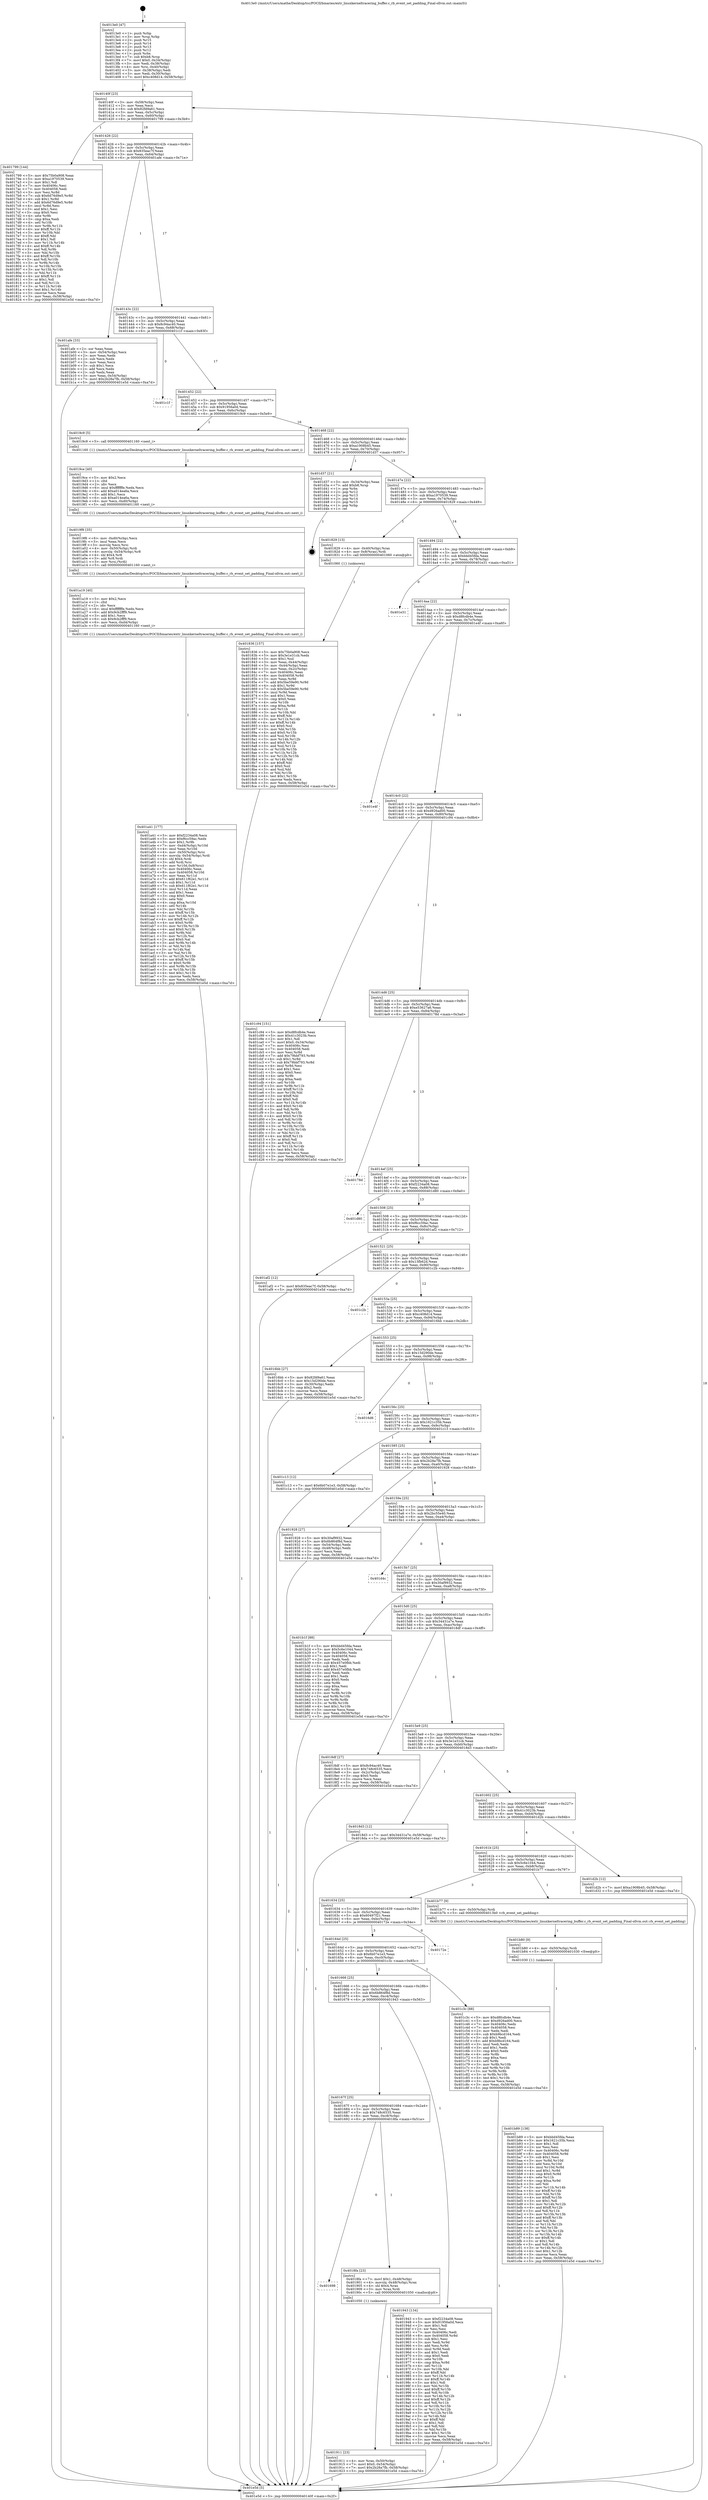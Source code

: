 digraph "0x4013e0" {
  label = "0x4013e0 (/mnt/c/Users/mathe/Desktop/tcc/POCII/binaries/extr_linuxkerneltracering_buffer.c_rb_event_set_padding_Final-ollvm.out::main(0))"
  labelloc = "t"
  node[shape=record]

  Entry [label="",width=0.3,height=0.3,shape=circle,fillcolor=black,style=filled]
  "0x40140f" [label="{
     0x40140f [23]\l
     | [instrs]\l
     &nbsp;&nbsp;0x40140f \<+3\>: mov -0x58(%rbp),%eax\l
     &nbsp;&nbsp;0x401412 \<+2\>: mov %eax,%ecx\l
     &nbsp;&nbsp;0x401414 \<+6\>: sub $0x82fd9a61,%ecx\l
     &nbsp;&nbsp;0x40141a \<+3\>: mov %eax,-0x5c(%rbp)\l
     &nbsp;&nbsp;0x40141d \<+3\>: mov %ecx,-0x60(%rbp)\l
     &nbsp;&nbsp;0x401420 \<+6\>: je 0000000000401799 \<main+0x3b9\>\l
  }"]
  "0x401799" [label="{
     0x401799 [144]\l
     | [instrs]\l
     &nbsp;&nbsp;0x401799 \<+5\>: mov $0x75b0a908,%eax\l
     &nbsp;&nbsp;0x40179e \<+5\>: mov $0xa1970539,%ecx\l
     &nbsp;&nbsp;0x4017a3 \<+2\>: mov $0x1,%dl\l
     &nbsp;&nbsp;0x4017a5 \<+7\>: mov 0x40406c,%esi\l
     &nbsp;&nbsp;0x4017ac \<+7\>: mov 0x404058,%edi\l
     &nbsp;&nbsp;0x4017b3 \<+3\>: mov %esi,%r8d\l
     &nbsp;&nbsp;0x4017b6 \<+7\>: sub $0x6d76d9e5,%r8d\l
     &nbsp;&nbsp;0x4017bd \<+4\>: sub $0x1,%r8d\l
     &nbsp;&nbsp;0x4017c1 \<+7\>: add $0x6d76d9e5,%r8d\l
     &nbsp;&nbsp;0x4017c8 \<+4\>: imul %r8d,%esi\l
     &nbsp;&nbsp;0x4017cc \<+3\>: and $0x1,%esi\l
     &nbsp;&nbsp;0x4017cf \<+3\>: cmp $0x0,%esi\l
     &nbsp;&nbsp;0x4017d2 \<+4\>: sete %r9b\l
     &nbsp;&nbsp;0x4017d6 \<+3\>: cmp $0xa,%edi\l
     &nbsp;&nbsp;0x4017d9 \<+4\>: setl %r10b\l
     &nbsp;&nbsp;0x4017dd \<+3\>: mov %r9b,%r11b\l
     &nbsp;&nbsp;0x4017e0 \<+4\>: xor $0xff,%r11b\l
     &nbsp;&nbsp;0x4017e4 \<+3\>: mov %r10b,%bl\l
     &nbsp;&nbsp;0x4017e7 \<+3\>: xor $0xff,%bl\l
     &nbsp;&nbsp;0x4017ea \<+3\>: xor $0x1,%dl\l
     &nbsp;&nbsp;0x4017ed \<+3\>: mov %r11b,%r14b\l
     &nbsp;&nbsp;0x4017f0 \<+4\>: and $0xff,%r14b\l
     &nbsp;&nbsp;0x4017f4 \<+3\>: and %dl,%r9b\l
     &nbsp;&nbsp;0x4017f7 \<+3\>: mov %bl,%r15b\l
     &nbsp;&nbsp;0x4017fa \<+4\>: and $0xff,%r15b\l
     &nbsp;&nbsp;0x4017fe \<+3\>: and %dl,%r10b\l
     &nbsp;&nbsp;0x401801 \<+3\>: or %r9b,%r14b\l
     &nbsp;&nbsp;0x401804 \<+3\>: or %r10b,%r15b\l
     &nbsp;&nbsp;0x401807 \<+3\>: xor %r15b,%r14b\l
     &nbsp;&nbsp;0x40180a \<+3\>: or %bl,%r11b\l
     &nbsp;&nbsp;0x40180d \<+4\>: xor $0xff,%r11b\l
     &nbsp;&nbsp;0x401811 \<+3\>: or $0x1,%dl\l
     &nbsp;&nbsp;0x401814 \<+3\>: and %dl,%r11b\l
     &nbsp;&nbsp;0x401817 \<+3\>: or %r11b,%r14b\l
     &nbsp;&nbsp;0x40181a \<+4\>: test $0x1,%r14b\l
     &nbsp;&nbsp;0x40181e \<+3\>: cmovne %ecx,%eax\l
     &nbsp;&nbsp;0x401821 \<+3\>: mov %eax,-0x58(%rbp)\l
     &nbsp;&nbsp;0x401824 \<+5\>: jmp 0000000000401e5d \<main+0xa7d\>\l
  }"]
  "0x401426" [label="{
     0x401426 [22]\l
     | [instrs]\l
     &nbsp;&nbsp;0x401426 \<+5\>: jmp 000000000040142b \<main+0x4b\>\l
     &nbsp;&nbsp;0x40142b \<+3\>: mov -0x5c(%rbp),%eax\l
     &nbsp;&nbsp;0x40142e \<+5\>: sub $0x835eac7f,%eax\l
     &nbsp;&nbsp;0x401433 \<+3\>: mov %eax,-0x64(%rbp)\l
     &nbsp;&nbsp;0x401436 \<+6\>: je 0000000000401afe \<main+0x71e\>\l
  }"]
  Exit [label="",width=0.3,height=0.3,shape=circle,fillcolor=black,style=filled,peripheries=2]
  "0x401afe" [label="{
     0x401afe [33]\l
     | [instrs]\l
     &nbsp;&nbsp;0x401afe \<+2\>: xor %eax,%eax\l
     &nbsp;&nbsp;0x401b00 \<+3\>: mov -0x54(%rbp),%ecx\l
     &nbsp;&nbsp;0x401b03 \<+2\>: mov %eax,%edx\l
     &nbsp;&nbsp;0x401b05 \<+2\>: sub %ecx,%edx\l
     &nbsp;&nbsp;0x401b07 \<+2\>: mov %eax,%ecx\l
     &nbsp;&nbsp;0x401b09 \<+3\>: sub $0x1,%ecx\l
     &nbsp;&nbsp;0x401b0c \<+2\>: add %ecx,%edx\l
     &nbsp;&nbsp;0x401b0e \<+2\>: sub %edx,%eax\l
     &nbsp;&nbsp;0x401b10 \<+3\>: mov %eax,-0x54(%rbp)\l
     &nbsp;&nbsp;0x401b13 \<+7\>: movl $0x2b28a7fb,-0x58(%rbp)\l
     &nbsp;&nbsp;0x401b1a \<+5\>: jmp 0000000000401e5d \<main+0xa7d\>\l
  }"]
  "0x40143c" [label="{
     0x40143c [22]\l
     | [instrs]\l
     &nbsp;&nbsp;0x40143c \<+5\>: jmp 0000000000401441 \<main+0x61\>\l
     &nbsp;&nbsp;0x401441 \<+3\>: mov -0x5c(%rbp),%eax\l
     &nbsp;&nbsp;0x401444 \<+5\>: sub $0x8c94ac40,%eax\l
     &nbsp;&nbsp;0x401449 \<+3\>: mov %eax,-0x68(%rbp)\l
     &nbsp;&nbsp;0x40144c \<+6\>: je 0000000000401c1f \<main+0x83f\>\l
  }"]
  "0x401b89" [label="{
     0x401b89 [138]\l
     | [instrs]\l
     &nbsp;&nbsp;0x401b89 \<+5\>: mov $0xbbd45fda,%eax\l
     &nbsp;&nbsp;0x401b8e \<+5\>: mov $0x1621c35b,%ecx\l
     &nbsp;&nbsp;0x401b93 \<+2\>: mov $0x1,%dl\l
     &nbsp;&nbsp;0x401b95 \<+2\>: xor %esi,%esi\l
     &nbsp;&nbsp;0x401b97 \<+8\>: mov 0x40406c,%r8d\l
     &nbsp;&nbsp;0x401b9f \<+8\>: mov 0x404058,%r9d\l
     &nbsp;&nbsp;0x401ba7 \<+3\>: sub $0x1,%esi\l
     &nbsp;&nbsp;0x401baa \<+3\>: mov %r8d,%r10d\l
     &nbsp;&nbsp;0x401bad \<+3\>: add %esi,%r10d\l
     &nbsp;&nbsp;0x401bb0 \<+4\>: imul %r10d,%r8d\l
     &nbsp;&nbsp;0x401bb4 \<+4\>: and $0x1,%r8d\l
     &nbsp;&nbsp;0x401bb8 \<+4\>: cmp $0x0,%r8d\l
     &nbsp;&nbsp;0x401bbc \<+4\>: sete %r11b\l
     &nbsp;&nbsp;0x401bc0 \<+4\>: cmp $0xa,%r9d\l
     &nbsp;&nbsp;0x401bc4 \<+3\>: setl %bl\l
     &nbsp;&nbsp;0x401bc7 \<+3\>: mov %r11b,%r14b\l
     &nbsp;&nbsp;0x401bca \<+4\>: xor $0xff,%r14b\l
     &nbsp;&nbsp;0x401bce \<+3\>: mov %bl,%r15b\l
     &nbsp;&nbsp;0x401bd1 \<+4\>: xor $0xff,%r15b\l
     &nbsp;&nbsp;0x401bd5 \<+3\>: xor $0x1,%dl\l
     &nbsp;&nbsp;0x401bd8 \<+3\>: mov %r14b,%r12b\l
     &nbsp;&nbsp;0x401bdb \<+4\>: and $0xff,%r12b\l
     &nbsp;&nbsp;0x401bdf \<+3\>: and %dl,%r11b\l
     &nbsp;&nbsp;0x401be2 \<+3\>: mov %r15b,%r13b\l
     &nbsp;&nbsp;0x401be5 \<+4\>: and $0xff,%r13b\l
     &nbsp;&nbsp;0x401be9 \<+2\>: and %dl,%bl\l
     &nbsp;&nbsp;0x401beb \<+3\>: or %r11b,%r12b\l
     &nbsp;&nbsp;0x401bee \<+3\>: or %bl,%r13b\l
     &nbsp;&nbsp;0x401bf1 \<+3\>: xor %r13b,%r12b\l
     &nbsp;&nbsp;0x401bf4 \<+3\>: or %r15b,%r14b\l
     &nbsp;&nbsp;0x401bf7 \<+4\>: xor $0xff,%r14b\l
     &nbsp;&nbsp;0x401bfb \<+3\>: or $0x1,%dl\l
     &nbsp;&nbsp;0x401bfe \<+3\>: and %dl,%r14b\l
     &nbsp;&nbsp;0x401c01 \<+3\>: or %r14b,%r12b\l
     &nbsp;&nbsp;0x401c04 \<+4\>: test $0x1,%r12b\l
     &nbsp;&nbsp;0x401c08 \<+3\>: cmovne %ecx,%eax\l
     &nbsp;&nbsp;0x401c0b \<+3\>: mov %eax,-0x58(%rbp)\l
     &nbsp;&nbsp;0x401c0e \<+5\>: jmp 0000000000401e5d \<main+0xa7d\>\l
  }"]
  "0x401c1f" [label="{
     0x401c1f\l
  }", style=dashed]
  "0x401452" [label="{
     0x401452 [22]\l
     | [instrs]\l
     &nbsp;&nbsp;0x401452 \<+5\>: jmp 0000000000401457 \<main+0x77\>\l
     &nbsp;&nbsp;0x401457 \<+3\>: mov -0x5c(%rbp),%eax\l
     &nbsp;&nbsp;0x40145a \<+5\>: sub $0x91956a0d,%eax\l
     &nbsp;&nbsp;0x40145f \<+3\>: mov %eax,-0x6c(%rbp)\l
     &nbsp;&nbsp;0x401462 \<+6\>: je 00000000004019c9 \<main+0x5e9\>\l
  }"]
  "0x401b80" [label="{
     0x401b80 [9]\l
     | [instrs]\l
     &nbsp;&nbsp;0x401b80 \<+4\>: mov -0x50(%rbp),%rdi\l
     &nbsp;&nbsp;0x401b84 \<+5\>: call 0000000000401030 \<free@plt\>\l
     | [calls]\l
     &nbsp;&nbsp;0x401030 \{1\} (unknown)\l
  }"]
  "0x4019c9" [label="{
     0x4019c9 [5]\l
     | [instrs]\l
     &nbsp;&nbsp;0x4019c9 \<+5\>: call 0000000000401160 \<next_i\>\l
     | [calls]\l
     &nbsp;&nbsp;0x401160 \{1\} (/mnt/c/Users/mathe/Desktop/tcc/POCII/binaries/extr_linuxkerneltracering_buffer.c_rb_event_set_padding_Final-ollvm.out::next_i)\l
  }"]
  "0x401468" [label="{
     0x401468 [22]\l
     | [instrs]\l
     &nbsp;&nbsp;0x401468 \<+5\>: jmp 000000000040146d \<main+0x8d\>\l
     &nbsp;&nbsp;0x40146d \<+3\>: mov -0x5c(%rbp),%eax\l
     &nbsp;&nbsp;0x401470 \<+5\>: sub $0xa1908b45,%eax\l
     &nbsp;&nbsp;0x401475 \<+3\>: mov %eax,-0x70(%rbp)\l
     &nbsp;&nbsp;0x401478 \<+6\>: je 0000000000401d37 \<main+0x957\>\l
  }"]
  "0x401a41" [label="{
     0x401a41 [177]\l
     | [instrs]\l
     &nbsp;&nbsp;0x401a41 \<+5\>: mov $0xf2234a08,%ecx\l
     &nbsp;&nbsp;0x401a46 \<+5\>: mov $0xf6cc59ac,%edx\l
     &nbsp;&nbsp;0x401a4b \<+3\>: mov $0x1,%r9b\l
     &nbsp;&nbsp;0x401a4e \<+7\>: mov -0xd4(%rbp),%r10d\l
     &nbsp;&nbsp;0x401a55 \<+4\>: imul %eax,%r10d\l
     &nbsp;&nbsp;0x401a59 \<+4\>: mov -0x50(%rbp),%rsi\l
     &nbsp;&nbsp;0x401a5d \<+4\>: movslq -0x54(%rbp),%rdi\l
     &nbsp;&nbsp;0x401a61 \<+4\>: shl $0x4,%rdi\l
     &nbsp;&nbsp;0x401a65 \<+3\>: add %rdi,%rsi\l
     &nbsp;&nbsp;0x401a68 \<+4\>: mov %r10d,0x8(%rsi)\l
     &nbsp;&nbsp;0x401a6c \<+7\>: mov 0x40406c,%eax\l
     &nbsp;&nbsp;0x401a73 \<+8\>: mov 0x404058,%r10d\l
     &nbsp;&nbsp;0x401a7b \<+3\>: mov %eax,%r11d\l
     &nbsp;&nbsp;0x401a7e \<+7\>: add $0x611f62e1,%r11d\l
     &nbsp;&nbsp;0x401a85 \<+4\>: sub $0x1,%r11d\l
     &nbsp;&nbsp;0x401a89 \<+7\>: sub $0x611f62e1,%r11d\l
     &nbsp;&nbsp;0x401a90 \<+4\>: imul %r11d,%eax\l
     &nbsp;&nbsp;0x401a94 \<+3\>: and $0x1,%eax\l
     &nbsp;&nbsp;0x401a97 \<+3\>: cmp $0x0,%eax\l
     &nbsp;&nbsp;0x401a9a \<+3\>: sete %bl\l
     &nbsp;&nbsp;0x401a9d \<+4\>: cmp $0xa,%r10d\l
     &nbsp;&nbsp;0x401aa1 \<+4\>: setl %r14b\l
     &nbsp;&nbsp;0x401aa5 \<+3\>: mov %bl,%r15b\l
     &nbsp;&nbsp;0x401aa8 \<+4\>: xor $0xff,%r15b\l
     &nbsp;&nbsp;0x401aac \<+3\>: mov %r14b,%r12b\l
     &nbsp;&nbsp;0x401aaf \<+4\>: xor $0xff,%r12b\l
     &nbsp;&nbsp;0x401ab3 \<+4\>: xor $0x0,%r9b\l
     &nbsp;&nbsp;0x401ab7 \<+3\>: mov %r15b,%r13b\l
     &nbsp;&nbsp;0x401aba \<+4\>: and $0x0,%r13b\l
     &nbsp;&nbsp;0x401abe \<+3\>: and %r9b,%bl\l
     &nbsp;&nbsp;0x401ac1 \<+3\>: mov %r12b,%al\l
     &nbsp;&nbsp;0x401ac4 \<+2\>: and $0x0,%al\l
     &nbsp;&nbsp;0x401ac6 \<+3\>: and %r9b,%r14b\l
     &nbsp;&nbsp;0x401ac9 \<+3\>: or %bl,%r13b\l
     &nbsp;&nbsp;0x401acc \<+3\>: or %r14b,%al\l
     &nbsp;&nbsp;0x401acf \<+3\>: xor %al,%r13b\l
     &nbsp;&nbsp;0x401ad2 \<+3\>: or %r12b,%r15b\l
     &nbsp;&nbsp;0x401ad5 \<+4\>: xor $0xff,%r15b\l
     &nbsp;&nbsp;0x401ad9 \<+4\>: or $0x0,%r9b\l
     &nbsp;&nbsp;0x401add \<+3\>: and %r9b,%r15b\l
     &nbsp;&nbsp;0x401ae0 \<+3\>: or %r15b,%r13b\l
     &nbsp;&nbsp;0x401ae3 \<+4\>: test $0x1,%r13b\l
     &nbsp;&nbsp;0x401ae7 \<+3\>: cmovne %edx,%ecx\l
     &nbsp;&nbsp;0x401aea \<+3\>: mov %ecx,-0x58(%rbp)\l
     &nbsp;&nbsp;0x401aed \<+5\>: jmp 0000000000401e5d \<main+0xa7d\>\l
  }"]
  "0x401d37" [label="{
     0x401d37 [21]\l
     | [instrs]\l
     &nbsp;&nbsp;0x401d37 \<+3\>: mov -0x34(%rbp),%eax\l
     &nbsp;&nbsp;0x401d3a \<+7\>: add $0xb8,%rsp\l
     &nbsp;&nbsp;0x401d41 \<+1\>: pop %rbx\l
     &nbsp;&nbsp;0x401d42 \<+2\>: pop %r12\l
     &nbsp;&nbsp;0x401d44 \<+2\>: pop %r13\l
     &nbsp;&nbsp;0x401d46 \<+2\>: pop %r14\l
     &nbsp;&nbsp;0x401d48 \<+2\>: pop %r15\l
     &nbsp;&nbsp;0x401d4a \<+1\>: pop %rbp\l
     &nbsp;&nbsp;0x401d4b \<+1\>: ret\l
  }"]
  "0x40147e" [label="{
     0x40147e [22]\l
     | [instrs]\l
     &nbsp;&nbsp;0x40147e \<+5\>: jmp 0000000000401483 \<main+0xa3\>\l
     &nbsp;&nbsp;0x401483 \<+3\>: mov -0x5c(%rbp),%eax\l
     &nbsp;&nbsp;0x401486 \<+5\>: sub $0xa1970539,%eax\l
     &nbsp;&nbsp;0x40148b \<+3\>: mov %eax,-0x74(%rbp)\l
     &nbsp;&nbsp;0x40148e \<+6\>: je 0000000000401829 \<main+0x449\>\l
  }"]
  "0x401a19" [label="{
     0x401a19 [40]\l
     | [instrs]\l
     &nbsp;&nbsp;0x401a19 \<+5\>: mov $0x2,%ecx\l
     &nbsp;&nbsp;0x401a1e \<+1\>: cltd\l
     &nbsp;&nbsp;0x401a1f \<+2\>: idiv %ecx\l
     &nbsp;&nbsp;0x401a21 \<+6\>: imul $0xfffffffe,%edx,%ecx\l
     &nbsp;&nbsp;0x401a27 \<+6\>: add $0x9cb2fff9,%ecx\l
     &nbsp;&nbsp;0x401a2d \<+3\>: add $0x1,%ecx\l
     &nbsp;&nbsp;0x401a30 \<+6\>: sub $0x9cb2fff9,%ecx\l
     &nbsp;&nbsp;0x401a36 \<+6\>: mov %ecx,-0xd4(%rbp)\l
     &nbsp;&nbsp;0x401a3c \<+5\>: call 0000000000401160 \<next_i\>\l
     | [calls]\l
     &nbsp;&nbsp;0x401160 \{1\} (/mnt/c/Users/mathe/Desktop/tcc/POCII/binaries/extr_linuxkerneltracering_buffer.c_rb_event_set_padding_Final-ollvm.out::next_i)\l
  }"]
  "0x401829" [label="{
     0x401829 [13]\l
     | [instrs]\l
     &nbsp;&nbsp;0x401829 \<+4\>: mov -0x40(%rbp),%rax\l
     &nbsp;&nbsp;0x40182d \<+4\>: mov 0x8(%rax),%rdi\l
     &nbsp;&nbsp;0x401831 \<+5\>: call 0000000000401060 \<atoi@plt\>\l
     | [calls]\l
     &nbsp;&nbsp;0x401060 \{1\} (unknown)\l
  }"]
  "0x401494" [label="{
     0x401494 [22]\l
     | [instrs]\l
     &nbsp;&nbsp;0x401494 \<+5\>: jmp 0000000000401499 \<main+0xb9\>\l
     &nbsp;&nbsp;0x401499 \<+3\>: mov -0x5c(%rbp),%eax\l
     &nbsp;&nbsp;0x40149c \<+5\>: sub $0xbbd45fda,%eax\l
     &nbsp;&nbsp;0x4014a1 \<+3\>: mov %eax,-0x78(%rbp)\l
     &nbsp;&nbsp;0x4014a4 \<+6\>: je 0000000000401e31 \<main+0xa51\>\l
  }"]
  "0x4019f6" [label="{
     0x4019f6 [35]\l
     | [instrs]\l
     &nbsp;&nbsp;0x4019f6 \<+6\>: mov -0xd0(%rbp),%ecx\l
     &nbsp;&nbsp;0x4019fc \<+3\>: imul %eax,%ecx\l
     &nbsp;&nbsp;0x4019ff \<+3\>: movslq %ecx,%rsi\l
     &nbsp;&nbsp;0x401a02 \<+4\>: mov -0x50(%rbp),%rdi\l
     &nbsp;&nbsp;0x401a06 \<+4\>: movslq -0x54(%rbp),%r8\l
     &nbsp;&nbsp;0x401a0a \<+4\>: shl $0x4,%r8\l
     &nbsp;&nbsp;0x401a0e \<+3\>: add %r8,%rdi\l
     &nbsp;&nbsp;0x401a11 \<+3\>: mov %rsi,(%rdi)\l
     &nbsp;&nbsp;0x401a14 \<+5\>: call 0000000000401160 \<next_i\>\l
     | [calls]\l
     &nbsp;&nbsp;0x401160 \{1\} (/mnt/c/Users/mathe/Desktop/tcc/POCII/binaries/extr_linuxkerneltracering_buffer.c_rb_event_set_padding_Final-ollvm.out::next_i)\l
  }"]
  "0x401e31" [label="{
     0x401e31\l
  }", style=dashed]
  "0x4014aa" [label="{
     0x4014aa [22]\l
     | [instrs]\l
     &nbsp;&nbsp;0x4014aa \<+5\>: jmp 00000000004014af \<main+0xcf\>\l
     &nbsp;&nbsp;0x4014af \<+3\>: mov -0x5c(%rbp),%eax\l
     &nbsp;&nbsp;0x4014b2 \<+5\>: sub $0xd8fcdb4e,%eax\l
     &nbsp;&nbsp;0x4014b7 \<+3\>: mov %eax,-0x7c(%rbp)\l
     &nbsp;&nbsp;0x4014ba \<+6\>: je 0000000000401e4f \<main+0xa6f\>\l
  }"]
  "0x4019ce" [label="{
     0x4019ce [40]\l
     | [instrs]\l
     &nbsp;&nbsp;0x4019ce \<+5\>: mov $0x2,%ecx\l
     &nbsp;&nbsp;0x4019d3 \<+1\>: cltd\l
     &nbsp;&nbsp;0x4019d4 \<+2\>: idiv %ecx\l
     &nbsp;&nbsp;0x4019d6 \<+6\>: imul $0xfffffffe,%edx,%ecx\l
     &nbsp;&nbsp;0x4019dc \<+6\>: add $0xa014ea6a,%ecx\l
     &nbsp;&nbsp;0x4019e2 \<+3\>: add $0x1,%ecx\l
     &nbsp;&nbsp;0x4019e5 \<+6\>: sub $0xa014ea6a,%ecx\l
     &nbsp;&nbsp;0x4019eb \<+6\>: mov %ecx,-0xd0(%rbp)\l
     &nbsp;&nbsp;0x4019f1 \<+5\>: call 0000000000401160 \<next_i\>\l
     | [calls]\l
     &nbsp;&nbsp;0x401160 \{1\} (/mnt/c/Users/mathe/Desktop/tcc/POCII/binaries/extr_linuxkerneltracering_buffer.c_rb_event_set_padding_Final-ollvm.out::next_i)\l
  }"]
  "0x401e4f" [label="{
     0x401e4f\l
  }", style=dashed]
  "0x4014c0" [label="{
     0x4014c0 [22]\l
     | [instrs]\l
     &nbsp;&nbsp;0x4014c0 \<+5\>: jmp 00000000004014c5 \<main+0xe5\>\l
     &nbsp;&nbsp;0x4014c5 \<+3\>: mov -0x5c(%rbp),%eax\l
     &nbsp;&nbsp;0x4014c8 \<+5\>: sub $0xd926ad00,%eax\l
     &nbsp;&nbsp;0x4014cd \<+3\>: mov %eax,-0x80(%rbp)\l
     &nbsp;&nbsp;0x4014d0 \<+6\>: je 0000000000401c94 \<main+0x8b4\>\l
  }"]
  "0x401911" [label="{
     0x401911 [23]\l
     | [instrs]\l
     &nbsp;&nbsp;0x401911 \<+4\>: mov %rax,-0x50(%rbp)\l
     &nbsp;&nbsp;0x401915 \<+7\>: movl $0x0,-0x54(%rbp)\l
     &nbsp;&nbsp;0x40191c \<+7\>: movl $0x2b28a7fb,-0x58(%rbp)\l
     &nbsp;&nbsp;0x401923 \<+5\>: jmp 0000000000401e5d \<main+0xa7d\>\l
  }"]
  "0x401c94" [label="{
     0x401c94 [151]\l
     | [instrs]\l
     &nbsp;&nbsp;0x401c94 \<+5\>: mov $0xd8fcdb4e,%eax\l
     &nbsp;&nbsp;0x401c99 \<+5\>: mov $0x41c3023b,%ecx\l
     &nbsp;&nbsp;0x401c9e \<+2\>: mov $0x1,%dl\l
     &nbsp;&nbsp;0x401ca0 \<+7\>: movl $0x0,-0x34(%rbp)\l
     &nbsp;&nbsp;0x401ca7 \<+7\>: mov 0x40406c,%esi\l
     &nbsp;&nbsp;0x401cae \<+7\>: mov 0x404058,%edi\l
     &nbsp;&nbsp;0x401cb5 \<+3\>: mov %esi,%r8d\l
     &nbsp;&nbsp;0x401cb8 \<+7\>: add $0x79bbf793,%r8d\l
     &nbsp;&nbsp;0x401cbf \<+4\>: sub $0x1,%r8d\l
     &nbsp;&nbsp;0x401cc3 \<+7\>: sub $0x79bbf793,%r8d\l
     &nbsp;&nbsp;0x401cca \<+4\>: imul %r8d,%esi\l
     &nbsp;&nbsp;0x401cce \<+3\>: and $0x1,%esi\l
     &nbsp;&nbsp;0x401cd1 \<+3\>: cmp $0x0,%esi\l
     &nbsp;&nbsp;0x401cd4 \<+4\>: sete %r9b\l
     &nbsp;&nbsp;0x401cd8 \<+3\>: cmp $0xa,%edi\l
     &nbsp;&nbsp;0x401cdb \<+4\>: setl %r10b\l
     &nbsp;&nbsp;0x401cdf \<+3\>: mov %r9b,%r11b\l
     &nbsp;&nbsp;0x401ce2 \<+4\>: xor $0xff,%r11b\l
     &nbsp;&nbsp;0x401ce6 \<+3\>: mov %r10b,%bl\l
     &nbsp;&nbsp;0x401ce9 \<+3\>: xor $0xff,%bl\l
     &nbsp;&nbsp;0x401cec \<+3\>: xor $0x0,%dl\l
     &nbsp;&nbsp;0x401cef \<+3\>: mov %r11b,%r14b\l
     &nbsp;&nbsp;0x401cf2 \<+4\>: and $0x0,%r14b\l
     &nbsp;&nbsp;0x401cf6 \<+3\>: and %dl,%r9b\l
     &nbsp;&nbsp;0x401cf9 \<+3\>: mov %bl,%r15b\l
     &nbsp;&nbsp;0x401cfc \<+4\>: and $0x0,%r15b\l
     &nbsp;&nbsp;0x401d00 \<+3\>: and %dl,%r10b\l
     &nbsp;&nbsp;0x401d03 \<+3\>: or %r9b,%r14b\l
     &nbsp;&nbsp;0x401d06 \<+3\>: or %r10b,%r15b\l
     &nbsp;&nbsp;0x401d09 \<+3\>: xor %r15b,%r14b\l
     &nbsp;&nbsp;0x401d0c \<+3\>: or %bl,%r11b\l
     &nbsp;&nbsp;0x401d0f \<+4\>: xor $0xff,%r11b\l
     &nbsp;&nbsp;0x401d13 \<+3\>: or $0x0,%dl\l
     &nbsp;&nbsp;0x401d16 \<+3\>: and %dl,%r11b\l
     &nbsp;&nbsp;0x401d19 \<+3\>: or %r11b,%r14b\l
     &nbsp;&nbsp;0x401d1c \<+4\>: test $0x1,%r14b\l
     &nbsp;&nbsp;0x401d20 \<+3\>: cmovne %ecx,%eax\l
     &nbsp;&nbsp;0x401d23 \<+3\>: mov %eax,-0x58(%rbp)\l
     &nbsp;&nbsp;0x401d26 \<+5\>: jmp 0000000000401e5d \<main+0xa7d\>\l
  }"]
  "0x4014d6" [label="{
     0x4014d6 [25]\l
     | [instrs]\l
     &nbsp;&nbsp;0x4014d6 \<+5\>: jmp 00000000004014db \<main+0xfb\>\l
     &nbsp;&nbsp;0x4014db \<+3\>: mov -0x5c(%rbp),%eax\l
     &nbsp;&nbsp;0x4014de \<+5\>: sub $0xe53627a6,%eax\l
     &nbsp;&nbsp;0x4014e3 \<+6\>: mov %eax,-0x84(%rbp)\l
     &nbsp;&nbsp;0x4014e9 \<+6\>: je 000000000040178d \<main+0x3ad\>\l
  }"]
  "0x401698" [label="{
     0x401698\l
  }", style=dashed]
  "0x40178d" [label="{
     0x40178d\l
  }", style=dashed]
  "0x4014ef" [label="{
     0x4014ef [25]\l
     | [instrs]\l
     &nbsp;&nbsp;0x4014ef \<+5\>: jmp 00000000004014f4 \<main+0x114\>\l
     &nbsp;&nbsp;0x4014f4 \<+3\>: mov -0x5c(%rbp),%eax\l
     &nbsp;&nbsp;0x4014f7 \<+5\>: sub $0xf2234a08,%eax\l
     &nbsp;&nbsp;0x4014fc \<+6\>: mov %eax,-0x88(%rbp)\l
     &nbsp;&nbsp;0x401502 \<+6\>: je 0000000000401d80 \<main+0x9a0\>\l
  }"]
  "0x4018fa" [label="{
     0x4018fa [23]\l
     | [instrs]\l
     &nbsp;&nbsp;0x4018fa \<+7\>: movl $0x1,-0x48(%rbp)\l
     &nbsp;&nbsp;0x401901 \<+4\>: movslq -0x48(%rbp),%rax\l
     &nbsp;&nbsp;0x401905 \<+4\>: shl $0x4,%rax\l
     &nbsp;&nbsp;0x401909 \<+3\>: mov %rax,%rdi\l
     &nbsp;&nbsp;0x40190c \<+5\>: call 0000000000401050 \<malloc@plt\>\l
     | [calls]\l
     &nbsp;&nbsp;0x401050 \{1\} (unknown)\l
  }"]
  "0x401d80" [label="{
     0x401d80\l
  }", style=dashed]
  "0x401508" [label="{
     0x401508 [25]\l
     | [instrs]\l
     &nbsp;&nbsp;0x401508 \<+5\>: jmp 000000000040150d \<main+0x12d\>\l
     &nbsp;&nbsp;0x40150d \<+3\>: mov -0x5c(%rbp),%eax\l
     &nbsp;&nbsp;0x401510 \<+5\>: sub $0xf6cc59ac,%eax\l
     &nbsp;&nbsp;0x401515 \<+6\>: mov %eax,-0x8c(%rbp)\l
     &nbsp;&nbsp;0x40151b \<+6\>: je 0000000000401af2 \<main+0x712\>\l
  }"]
  "0x40167f" [label="{
     0x40167f [25]\l
     | [instrs]\l
     &nbsp;&nbsp;0x40167f \<+5\>: jmp 0000000000401684 \<main+0x2a4\>\l
     &nbsp;&nbsp;0x401684 \<+3\>: mov -0x5c(%rbp),%eax\l
     &nbsp;&nbsp;0x401687 \<+5\>: sub $0x748c6535,%eax\l
     &nbsp;&nbsp;0x40168c \<+6\>: mov %eax,-0xc8(%rbp)\l
     &nbsp;&nbsp;0x401692 \<+6\>: je 00000000004018fa \<main+0x51a\>\l
  }"]
  "0x401af2" [label="{
     0x401af2 [12]\l
     | [instrs]\l
     &nbsp;&nbsp;0x401af2 \<+7\>: movl $0x835eac7f,-0x58(%rbp)\l
     &nbsp;&nbsp;0x401af9 \<+5\>: jmp 0000000000401e5d \<main+0xa7d\>\l
  }"]
  "0x401521" [label="{
     0x401521 [25]\l
     | [instrs]\l
     &nbsp;&nbsp;0x401521 \<+5\>: jmp 0000000000401526 \<main+0x146\>\l
     &nbsp;&nbsp;0x401526 \<+3\>: mov -0x5c(%rbp),%eax\l
     &nbsp;&nbsp;0x401529 \<+5\>: sub $0x13fb62d,%eax\l
     &nbsp;&nbsp;0x40152e \<+6\>: mov %eax,-0x90(%rbp)\l
     &nbsp;&nbsp;0x401534 \<+6\>: je 0000000000401c2b \<main+0x84b\>\l
  }"]
  "0x401943" [label="{
     0x401943 [134]\l
     | [instrs]\l
     &nbsp;&nbsp;0x401943 \<+5\>: mov $0xf2234a08,%eax\l
     &nbsp;&nbsp;0x401948 \<+5\>: mov $0x91956a0d,%ecx\l
     &nbsp;&nbsp;0x40194d \<+2\>: mov $0x1,%dl\l
     &nbsp;&nbsp;0x40194f \<+2\>: xor %esi,%esi\l
     &nbsp;&nbsp;0x401951 \<+7\>: mov 0x40406c,%edi\l
     &nbsp;&nbsp;0x401958 \<+8\>: mov 0x404058,%r8d\l
     &nbsp;&nbsp;0x401960 \<+3\>: sub $0x1,%esi\l
     &nbsp;&nbsp;0x401963 \<+3\>: mov %edi,%r9d\l
     &nbsp;&nbsp;0x401966 \<+3\>: add %esi,%r9d\l
     &nbsp;&nbsp;0x401969 \<+4\>: imul %r9d,%edi\l
     &nbsp;&nbsp;0x40196d \<+3\>: and $0x1,%edi\l
     &nbsp;&nbsp;0x401970 \<+3\>: cmp $0x0,%edi\l
     &nbsp;&nbsp;0x401973 \<+4\>: sete %r10b\l
     &nbsp;&nbsp;0x401977 \<+4\>: cmp $0xa,%r8d\l
     &nbsp;&nbsp;0x40197b \<+4\>: setl %r11b\l
     &nbsp;&nbsp;0x40197f \<+3\>: mov %r10b,%bl\l
     &nbsp;&nbsp;0x401982 \<+3\>: xor $0xff,%bl\l
     &nbsp;&nbsp;0x401985 \<+3\>: mov %r11b,%r14b\l
     &nbsp;&nbsp;0x401988 \<+4\>: xor $0xff,%r14b\l
     &nbsp;&nbsp;0x40198c \<+3\>: xor $0x1,%dl\l
     &nbsp;&nbsp;0x40198f \<+3\>: mov %bl,%r15b\l
     &nbsp;&nbsp;0x401992 \<+4\>: and $0xff,%r15b\l
     &nbsp;&nbsp;0x401996 \<+3\>: and %dl,%r10b\l
     &nbsp;&nbsp;0x401999 \<+3\>: mov %r14b,%r12b\l
     &nbsp;&nbsp;0x40199c \<+4\>: and $0xff,%r12b\l
     &nbsp;&nbsp;0x4019a0 \<+3\>: and %dl,%r11b\l
     &nbsp;&nbsp;0x4019a3 \<+3\>: or %r10b,%r15b\l
     &nbsp;&nbsp;0x4019a6 \<+3\>: or %r11b,%r12b\l
     &nbsp;&nbsp;0x4019a9 \<+3\>: xor %r12b,%r15b\l
     &nbsp;&nbsp;0x4019ac \<+3\>: or %r14b,%bl\l
     &nbsp;&nbsp;0x4019af \<+3\>: xor $0xff,%bl\l
     &nbsp;&nbsp;0x4019b2 \<+3\>: or $0x1,%dl\l
     &nbsp;&nbsp;0x4019b5 \<+2\>: and %dl,%bl\l
     &nbsp;&nbsp;0x4019b7 \<+3\>: or %bl,%r15b\l
     &nbsp;&nbsp;0x4019ba \<+4\>: test $0x1,%r15b\l
     &nbsp;&nbsp;0x4019be \<+3\>: cmovne %ecx,%eax\l
     &nbsp;&nbsp;0x4019c1 \<+3\>: mov %eax,-0x58(%rbp)\l
     &nbsp;&nbsp;0x4019c4 \<+5\>: jmp 0000000000401e5d \<main+0xa7d\>\l
  }"]
  "0x401c2b" [label="{
     0x401c2b\l
  }", style=dashed]
  "0x40153a" [label="{
     0x40153a [25]\l
     | [instrs]\l
     &nbsp;&nbsp;0x40153a \<+5\>: jmp 000000000040153f \<main+0x15f\>\l
     &nbsp;&nbsp;0x40153f \<+3\>: mov -0x5c(%rbp),%eax\l
     &nbsp;&nbsp;0x401542 \<+5\>: sub $0xc408d14,%eax\l
     &nbsp;&nbsp;0x401547 \<+6\>: mov %eax,-0x94(%rbp)\l
     &nbsp;&nbsp;0x40154d \<+6\>: je 00000000004016bb \<main+0x2db\>\l
  }"]
  "0x401666" [label="{
     0x401666 [25]\l
     | [instrs]\l
     &nbsp;&nbsp;0x401666 \<+5\>: jmp 000000000040166b \<main+0x28b\>\l
     &nbsp;&nbsp;0x40166b \<+3\>: mov -0x5c(%rbp),%eax\l
     &nbsp;&nbsp;0x40166e \<+5\>: sub $0x6b864f8d,%eax\l
     &nbsp;&nbsp;0x401673 \<+6\>: mov %eax,-0xc4(%rbp)\l
     &nbsp;&nbsp;0x401679 \<+6\>: je 0000000000401943 \<main+0x563\>\l
  }"]
  "0x4016bb" [label="{
     0x4016bb [27]\l
     | [instrs]\l
     &nbsp;&nbsp;0x4016bb \<+5\>: mov $0x82fd9a61,%eax\l
     &nbsp;&nbsp;0x4016c0 \<+5\>: mov $0x15d290de,%ecx\l
     &nbsp;&nbsp;0x4016c5 \<+3\>: mov -0x30(%rbp),%edx\l
     &nbsp;&nbsp;0x4016c8 \<+3\>: cmp $0x2,%edx\l
     &nbsp;&nbsp;0x4016cb \<+3\>: cmovne %ecx,%eax\l
     &nbsp;&nbsp;0x4016ce \<+3\>: mov %eax,-0x58(%rbp)\l
     &nbsp;&nbsp;0x4016d1 \<+5\>: jmp 0000000000401e5d \<main+0xa7d\>\l
  }"]
  "0x401553" [label="{
     0x401553 [25]\l
     | [instrs]\l
     &nbsp;&nbsp;0x401553 \<+5\>: jmp 0000000000401558 \<main+0x178\>\l
     &nbsp;&nbsp;0x401558 \<+3\>: mov -0x5c(%rbp),%eax\l
     &nbsp;&nbsp;0x40155b \<+5\>: sub $0x15d290de,%eax\l
     &nbsp;&nbsp;0x401560 \<+6\>: mov %eax,-0x98(%rbp)\l
     &nbsp;&nbsp;0x401566 \<+6\>: je 00000000004016d6 \<main+0x2f6\>\l
  }"]
  "0x401e5d" [label="{
     0x401e5d [5]\l
     | [instrs]\l
     &nbsp;&nbsp;0x401e5d \<+5\>: jmp 000000000040140f \<main+0x2f\>\l
  }"]
  "0x4013e0" [label="{
     0x4013e0 [47]\l
     | [instrs]\l
     &nbsp;&nbsp;0x4013e0 \<+1\>: push %rbp\l
     &nbsp;&nbsp;0x4013e1 \<+3\>: mov %rsp,%rbp\l
     &nbsp;&nbsp;0x4013e4 \<+2\>: push %r15\l
     &nbsp;&nbsp;0x4013e6 \<+2\>: push %r14\l
     &nbsp;&nbsp;0x4013e8 \<+2\>: push %r13\l
     &nbsp;&nbsp;0x4013ea \<+2\>: push %r12\l
     &nbsp;&nbsp;0x4013ec \<+1\>: push %rbx\l
     &nbsp;&nbsp;0x4013ed \<+7\>: sub $0xb8,%rsp\l
     &nbsp;&nbsp;0x4013f4 \<+7\>: movl $0x0,-0x34(%rbp)\l
     &nbsp;&nbsp;0x4013fb \<+3\>: mov %edi,-0x38(%rbp)\l
     &nbsp;&nbsp;0x4013fe \<+4\>: mov %rsi,-0x40(%rbp)\l
     &nbsp;&nbsp;0x401402 \<+3\>: mov -0x38(%rbp),%edi\l
     &nbsp;&nbsp;0x401405 \<+3\>: mov %edi,-0x30(%rbp)\l
     &nbsp;&nbsp;0x401408 \<+7\>: movl $0xc408d14,-0x58(%rbp)\l
  }"]
  "0x401836" [label="{
     0x401836 [157]\l
     | [instrs]\l
     &nbsp;&nbsp;0x401836 \<+5\>: mov $0x75b0a908,%ecx\l
     &nbsp;&nbsp;0x40183b \<+5\>: mov $0x3e1e31cb,%edx\l
     &nbsp;&nbsp;0x401840 \<+3\>: mov $0x1,%sil\l
     &nbsp;&nbsp;0x401843 \<+3\>: mov %eax,-0x44(%rbp)\l
     &nbsp;&nbsp;0x401846 \<+3\>: mov -0x44(%rbp),%eax\l
     &nbsp;&nbsp;0x401849 \<+3\>: mov %eax,-0x2c(%rbp)\l
     &nbsp;&nbsp;0x40184c \<+7\>: mov 0x40406c,%eax\l
     &nbsp;&nbsp;0x401853 \<+8\>: mov 0x404058,%r8d\l
     &nbsp;&nbsp;0x40185b \<+3\>: mov %eax,%r9d\l
     &nbsp;&nbsp;0x40185e \<+7\>: add $0x5be59e90,%r9d\l
     &nbsp;&nbsp;0x401865 \<+4\>: sub $0x1,%r9d\l
     &nbsp;&nbsp;0x401869 \<+7\>: sub $0x5be59e90,%r9d\l
     &nbsp;&nbsp;0x401870 \<+4\>: imul %r9d,%eax\l
     &nbsp;&nbsp;0x401874 \<+3\>: and $0x1,%eax\l
     &nbsp;&nbsp;0x401877 \<+3\>: cmp $0x0,%eax\l
     &nbsp;&nbsp;0x40187a \<+4\>: sete %r10b\l
     &nbsp;&nbsp;0x40187e \<+4\>: cmp $0xa,%r8d\l
     &nbsp;&nbsp;0x401882 \<+4\>: setl %r11b\l
     &nbsp;&nbsp;0x401886 \<+3\>: mov %r10b,%bl\l
     &nbsp;&nbsp;0x401889 \<+3\>: xor $0xff,%bl\l
     &nbsp;&nbsp;0x40188c \<+3\>: mov %r11b,%r14b\l
     &nbsp;&nbsp;0x40188f \<+4\>: xor $0xff,%r14b\l
     &nbsp;&nbsp;0x401893 \<+4\>: xor $0x0,%sil\l
     &nbsp;&nbsp;0x401897 \<+3\>: mov %bl,%r15b\l
     &nbsp;&nbsp;0x40189a \<+4\>: and $0x0,%r15b\l
     &nbsp;&nbsp;0x40189e \<+3\>: and %sil,%r10b\l
     &nbsp;&nbsp;0x4018a1 \<+3\>: mov %r14b,%r12b\l
     &nbsp;&nbsp;0x4018a4 \<+4\>: and $0x0,%r12b\l
     &nbsp;&nbsp;0x4018a8 \<+3\>: and %sil,%r11b\l
     &nbsp;&nbsp;0x4018ab \<+3\>: or %r10b,%r15b\l
     &nbsp;&nbsp;0x4018ae \<+3\>: or %r11b,%r12b\l
     &nbsp;&nbsp;0x4018b1 \<+3\>: xor %r12b,%r15b\l
     &nbsp;&nbsp;0x4018b4 \<+3\>: or %r14b,%bl\l
     &nbsp;&nbsp;0x4018b7 \<+3\>: xor $0xff,%bl\l
     &nbsp;&nbsp;0x4018ba \<+4\>: or $0x0,%sil\l
     &nbsp;&nbsp;0x4018be \<+3\>: and %sil,%bl\l
     &nbsp;&nbsp;0x4018c1 \<+3\>: or %bl,%r15b\l
     &nbsp;&nbsp;0x4018c4 \<+4\>: test $0x1,%r15b\l
     &nbsp;&nbsp;0x4018c8 \<+3\>: cmovne %edx,%ecx\l
     &nbsp;&nbsp;0x4018cb \<+3\>: mov %ecx,-0x58(%rbp)\l
     &nbsp;&nbsp;0x4018ce \<+5\>: jmp 0000000000401e5d \<main+0xa7d\>\l
  }"]
  "0x401c3c" [label="{
     0x401c3c [88]\l
     | [instrs]\l
     &nbsp;&nbsp;0x401c3c \<+5\>: mov $0xd8fcdb4e,%eax\l
     &nbsp;&nbsp;0x401c41 \<+5\>: mov $0xd926ad00,%ecx\l
     &nbsp;&nbsp;0x401c46 \<+7\>: mov 0x40406c,%edx\l
     &nbsp;&nbsp;0x401c4d \<+7\>: mov 0x404058,%esi\l
     &nbsp;&nbsp;0x401c54 \<+2\>: mov %edx,%edi\l
     &nbsp;&nbsp;0x401c56 \<+6\>: sub $0xb9bcd164,%edi\l
     &nbsp;&nbsp;0x401c5c \<+3\>: sub $0x1,%edi\l
     &nbsp;&nbsp;0x401c5f \<+6\>: add $0xb9bcd164,%edi\l
     &nbsp;&nbsp;0x401c65 \<+3\>: imul %edi,%edx\l
     &nbsp;&nbsp;0x401c68 \<+3\>: and $0x1,%edx\l
     &nbsp;&nbsp;0x401c6b \<+3\>: cmp $0x0,%edx\l
     &nbsp;&nbsp;0x401c6e \<+4\>: sete %r8b\l
     &nbsp;&nbsp;0x401c72 \<+3\>: cmp $0xa,%esi\l
     &nbsp;&nbsp;0x401c75 \<+4\>: setl %r9b\l
     &nbsp;&nbsp;0x401c79 \<+3\>: mov %r8b,%r10b\l
     &nbsp;&nbsp;0x401c7c \<+3\>: and %r9b,%r10b\l
     &nbsp;&nbsp;0x401c7f \<+3\>: xor %r9b,%r8b\l
     &nbsp;&nbsp;0x401c82 \<+3\>: or %r8b,%r10b\l
     &nbsp;&nbsp;0x401c85 \<+4\>: test $0x1,%r10b\l
     &nbsp;&nbsp;0x401c89 \<+3\>: cmovne %ecx,%eax\l
     &nbsp;&nbsp;0x401c8c \<+3\>: mov %eax,-0x58(%rbp)\l
     &nbsp;&nbsp;0x401c8f \<+5\>: jmp 0000000000401e5d \<main+0xa7d\>\l
  }"]
  "0x4016d6" [label="{
     0x4016d6\l
  }", style=dashed]
  "0x40156c" [label="{
     0x40156c [25]\l
     | [instrs]\l
     &nbsp;&nbsp;0x40156c \<+5\>: jmp 0000000000401571 \<main+0x191\>\l
     &nbsp;&nbsp;0x401571 \<+3\>: mov -0x5c(%rbp),%eax\l
     &nbsp;&nbsp;0x401574 \<+5\>: sub $0x1621c35b,%eax\l
     &nbsp;&nbsp;0x401579 \<+6\>: mov %eax,-0x9c(%rbp)\l
     &nbsp;&nbsp;0x40157f \<+6\>: je 0000000000401c13 \<main+0x833\>\l
  }"]
  "0x40164d" [label="{
     0x40164d [25]\l
     | [instrs]\l
     &nbsp;&nbsp;0x40164d \<+5\>: jmp 0000000000401652 \<main+0x272\>\l
     &nbsp;&nbsp;0x401652 \<+3\>: mov -0x5c(%rbp),%eax\l
     &nbsp;&nbsp;0x401655 \<+5\>: sub $0x6b07e1e3,%eax\l
     &nbsp;&nbsp;0x40165a \<+6\>: mov %eax,-0xc0(%rbp)\l
     &nbsp;&nbsp;0x401660 \<+6\>: je 0000000000401c3c \<main+0x85c\>\l
  }"]
  "0x401c13" [label="{
     0x401c13 [12]\l
     | [instrs]\l
     &nbsp;&nbsp;0x401c13 \<+7\>: movl $0x6b07e1e3,-0x58(%rbp)\l
     &nbsp;&nbsp;0x401c1a \<+5\>: jmp 0000000000401e5d \<main+0xa7d\>\l
  }"]
  "0x401585" [label="{
     0x401585 [25]\l
     | [instrs]\l
     &nbsp;&nbsp;0x401585 \<+5\>: jmp 000000000040158a \<main+0x1aa\>\l
     &nbsp;&nbsp;0x40158a \<+3\>: mov -0x5c(%rbp),%eax\l
     &nbsp;&nbsp;0x40158d \<+5\>: sub $0x2b28a7fb,%eax\l
     &nbsp;&nbsp;0x401592 \<+6\>: mov %eax,-0xa0(%rbp)\l
     &nbsp;&nbsp;0x401598 \<+6\>: je 0000000000401928 \<main+0x548\>\l
  }"]
  "0x40172e" [label="{
     0x40172e\l
  }", style=dashed]
  "0x401928" [label="{
     0x401928 [27]\l
     | [instrs]\l
     &nbsp;&nbsp;0x401928 \<+5\>: mov $0x30af9932,%eax\l
     &nbsp;&nbsp;0x40192d \<+5\>: mov $0x6b864f8d,%ecx\l
     &nbsp;&nbsp;0x401932 \<+3\>: mov -0x54(%rbp),%edx\l
     &nbsp;&nbsp;0x401935 \<+3\>: cmp -0x48(%rbp),%edx\l
     &nbsp;&nbsp;0x401938 \<+3\>: cmovl %ecx,%eax\l
     &nbsp;&nbsp;0x40193b \<+3\>: mov %eax,-0x58(%rbp)\l
     &nbsp;&nbsp;0x40193e \<+5\>: jmp 0000000000401e5d \<main+0xa7d\>\l
  }"]
  "0x40159e" [label="{
     0x40159e [25]\l
     | [instrs]\l
     &nbsp;&nbsp;0x40159e \<+5\>: jmp 00000000004015a3 \<main+0x1c3\>\l
     &nbsp;&nbsp;0x4015a3 \<+3\>: mov -0x5c(%rbp),%eax\l
     &nbsp;&nbsp;0x4015a6 \<+5\>: sub $0x2bc55e40,%eax\l
     &nbsp;&nbsp;0x4015ab \<+6\>: mov %eax,-0xa4(%rbp)\l
     &nbsp;&nbsp;0x4015b1 \<+6\>: je 0000000000401d4c \<main+0x96c\>\l
  }"]
  "0x401634" [label="{
     0x401634 [25]\l
     | [instrs]\l
     &nbsp;&nbsp;0x401634 \<+5\>: jmp 0000000000401639 \<main+0x259\>\l
     &nbsp;&nbsp;0x401639 \<+3\>: mov -0x5c(%rbp),%eax\l
     &nbsp;&nbsp;0x40163c \<+5\>: sub $0x60497f21,%eax\l
     &nbsp;&nbsp;0x401641 \<+6\>: mov %eax,-0xbc(%rbp)\l
     &nbsp;&nbsp;0x401647 \<+6\>: je 000000000040172e \<main+0x34e\>\l
  }"]
  "0x401d4c" [label="{
     0x401d4c\l
  }", style=dashed]
  "0x4015b7" [label="{
     0x4015b7 [25]\l
     | [instrs]\l
     &nbsp;&nbsp;0x4015b7 \<+5\>: jmp 00000000004015bc \<main+0x1dc\>\l
     &nbsp;&nbsp;0x4015bc \<+3\>: mov -0x5c(%rbp),%eax\l
     &nbsp;&nbsp;0x4015bf \<+5\>: sub $0x30af9932,%eax\l
     &nbsp;&nbsp;0x4015c4 \<+6\>: mov %eax,-0xa8(%rbp)\l
     &nbsp;&nbsp;0x4015ca \<+6\>: je 0000000000401b1f \<main+0x73f\>\l
  }"]
  "0x401b77" [label="{
     0x401b77 [9]\l
     | [instrs]\l
     &nbsp;&nbsp;0x401b77 \<+4\>: mov -0x50(%rbp),%rdi\l
     &nbsp;&nbsp;0x401b7b \<+5\>: call 00000000004013b0 \<rb_event_set_padding\>\l
     | [calls]\l
     &nbsp;&nbsp;0x4013b0 \{1\} (/mnt/c/Users/mathe/Desktop/tcc/POCII/binaries/extr_linuxkerneltracering_buffer.c_rb_event_set_padding_Final-ollvm.out::rb_event_set_padding)\l
  }"]
  "0x401b1f" [label="{
     0x401b1f [88]\l
     | [instrs]\l
     &nbsp;&nbsp;0x401b1f \<+5\>: mov $0xbbd45fda,%eax\l
     &nbsp;&nbsp;0x401b24 \<+5\>: mov $0x5c6e1044,%ecx\l
     &nbsp;&nbsp;0x401b29 \<+7\>: mov 0x40406c,%edx\l
     &nbsp;&nbsp;0x401b30 \<+7\>: mov 0x404058,%esi\l
     &nbsp;&nbsp;0x401b37 \<+2\>: mov %edx,%edi\l
     &nbsp;&nbsp;0x401b39 \<+6\>: sub $0x457e0fbb,%edi\l
     &nbsp;&nbsp;0x401b3f \<+3\>: sub $0x1,%edi\l
     &nbsp;&nbsp;0x401b42 \<+6\>: add $0x457e0fbb,%edi\l
     &nbsp;&nbsp;0x401b48 \<+3\>: imul %edi,%edx\l
     &nbsp;&nbsp;0x401b4b \<+3\>: and $0x1,%edx\l
     &nbsp;&nbsp;0x401b4e \<+3\>: cmp $0x0,%edx\l
     &nbsp;&nbsp;0x401b51 \<+4\>: sete %r8b\l
     &nbsp;&nbsp;0x401b55 \<+3\>: cmp $0xa,%esi\l
     &nbsp;&nbsp;0x401b58 \<+4\>: setl %r9b\l
     &nbsp;&nbsp;0x401b5c \<+3\>: mov %r8b,%r10b\l
     &nbsp;&nbsp;0x401b5f \<+3\>: and %r9b,%r10b\l
     &nbsp;&nbsp;0x401b62 \<+3\>: xor %r9b,%r8b\l
     &nbsp;&nbsp;0x401b65 \<+3\>: or %r8b,%r10b\l
     &nbsp;&nbsp;0x401b68 \<+4\>: test $0x1,%r10b\l
     &nbsp;&nbsp;0x401b6c \<+3\>: cmovne %ecx,%eax\l
     &nbsp;&nbsp;0x401b6f \<+3\>: mov %eax,-0x58(%rbp)\l
     &nbsp;&nbsp;0x401b72 \<+5\>: jmp 0000000000401e5d \<main+0xa7d\>\l
  }"]
  "0x4015d0" [label="{
     0x4015d0 [25]\l
     | [instrs]\l
     &nbsp;&nbsp;0x4015d0 \<+5\>: jmp 00000000004015d5 \<main+0x1f5\>\l
     &nbsp;&nbsp;0x4015d5 \<+3\>: mov -0x5c(%rbp),%eax\l
     &nbsp;&nbsp;0x4015d8 \<+5\>: sub $0x34431a7e,%eax\l
     &nbsp;&nbsp;0x4015dd \<+6\>: mov %eax,-0xac(%rbp)\l
     &nbsp;&nbsp;0x4015e3 \<+6\>: je 00000000004018df \<main+0x4ff\>\l
  }"]
  "0x40161b" [label="{
     0x40161b [25]\l
     | [instrs]\l
     &nbsp;&nbsp;0x40161b \<+5\>: jmp 0000000000401620 \<main+0x240\>\l
     &nbsp;&nbsp;0x401620 \<+3\>: mov -0x5c(%rbp),%eax\l
     &nbsp;&nbsp;0x401623 \<+5\>: sub $0x5c6e1044,%eax\l
     &nbsp;&nbsp;0x401628 \<+6\>: mov %eax,-0xb8(%rbp)\l
     &nbsp;&nbsp;0x40162e \<+6\>: je 0000000000401b77 \<main+0x797\>\l
  }"]
  "0x4018df" [label="{
     0x4018df [27]\l
     | [instrs]\l
     &nbsp;&nbsp;0x4018df \<+5\>: mov $0x8c94ac40,%eax\l
     &nbsp;&nbsp;0x4018e4 \<+5\>: mov $0x748c6535,%ecx\l
     &nbsp;&nbsp;0x4018e9 \<+3\>: mov -0x2c(%rbp),%edx\l
     &nbsp;&nbsp;0x4018ec \<+3\>: cmp $0x0,%edx\l
     &nbsp;&nbsp;0x4018ef \<+3\>: cmove %ecx,%eax\l
     &nbsp;&nbsp;0x4018f2 \<+3\>: mov %eax,-0x58(%rbp)\l
     &nbsp;&nbsp;0x4018f5 \<+5\>: jmp 0000000000401e5d \<main+0xa7d\>\l
  }"]
  "0x4015e9" [label="{
     0x4015e9 [25]\l
     | [instrs]\l
     &nbsp;&nbsp;0x4015e9 \<+5\>: jmp 00000000004015ee \<main+0x20e\>\l
     &nbsp;&nbsp;0x4015ee \<+3\>: mov -0x5c(%rbp),%eax\l
     &nbsp;&nbsp;0x4015f1 \<+5\>: sub $0x3e1e31cb,%eax\l
     &nbsp;&nbsp;0x4015f6 \<+6\>: mov %eax,-0xb0(%rbp)\l
     &nbsp;&nbsp;0x4015fc \<+6\>: je 00000000004018d3 \<main+0x4f3\>\l
  }"]
  "0x401d2b" [label="{
     0x401d2b [12]\l
     | [instrs]\l
     &nbsp;&nbsp;0x401d2b \<+7\>: movl $0xa1908b45,-0x58(%rbp)\l
     &nbsp;&nbsp;0x401d32 \<+5\>: jmp 0000000000401e5d \<main+0xa7d\>\l
  }"]
  "0x4018d3" [label="{
     0x4018d3 [12]\l
     | [instrs]\l
     &nbsp;&nbsp;0x4018d3 \<+7\>: movl $0x34431a7e,-0x58(%rbp)\l
     &nbsp;&nbsp;0x4018da \<+5\>: jmp 0000000000401e5d \<main+0xa7d\>\l
  }"]
  "0x401602" [label="{
     0x401602 [25]\l
     | [instrs]\l
     &nbsp;&nbsp;0x401602 \<+5\>: jmp 0000000000401607 \<main+0x227\>\l
     &nbsp;&nbsp;0x401607 \<+3\>: mov -0x5c(%rbp),%eax\l
     &nbsp;&nbsp;0x40160a \<+5\>: sub $0x41c3023b,%eax\l
     &nbsp;&nbsp;0x40160f \<+6\>: mov %eax,-0xb4(%rbp)\l
     &nbsp;&nbsp;0x401615 \<+6\>: je 0000000000401d2b \<main+0x94b\>\l
  }"]
  Entry -> "0x4013e0" [label=" 1"]
  "0x40140f" -> "0x401799" [label=" 1"]
  "0x40140f" -> "0x401426" [label=" 18"]
  "0x401d37" -> Exit [label=" 1"]
  "0x401426" -> "0x401afe" [label=" 1"]
  "0x401426" -> "0x40143c" [label=" 17"]
  "0x401d2b" -> "0x401e5d" [label=" 1"]
  "0x40143c" -> "0x401c1f" [label=" 0"]
  "0x40143c" -> "0x401452" [label=" 17"]
  "0x401c94" -> "0x401e5d" [label=" 1"]
  "0x401452" -> "0x4019c9" [label=" 1"]
  "0x401452" -> "0x401468" [label=" 16"]
  "0x401c3c" -> "0x401e5d" [label=" 1"]
  "0x401468" -> "0x401d37" [label=" 1"]
  "0x401468" -> "0x40147e" [label=" 15"]
  "0x401c13" -> "0x401e5d" [label=" 1"]
  "0x40147e" -> "0x401829" [label=" 1"]
  "0x40147e" -> "0x401494" [label=" 14"]
  "0x401b89" -> "0x401e5d" [label=" 1"]
  "0x401494" -> "0x401e31" [label=" 0"]
  "0x401494" -> "0x4014aa" [label=" 14"]
  "0x401b80" -> "0x401b89" [label=" 1"]
  "0x4014aa" -> "0x401e4f" [label=" 0"]
  "0x4014aa" -> "0x4014c0" [label=" 14"]
  "0x401b77" -> "0x401b80" [label=" 1"]
  "0x4014c0" -> "0x401c94" [label=" 1"]
  "0x4014c0" -> "0x4014d6" [label=" 13"]
  "0x401b1f" -> "0x401e5d" [label=" 1"]
  "0x4014d6" -> "0x40178d" [label=" 0"]
  "0x4014d6" -> "0x4014ef" [label=" 13"]
  "0x401afe" -> "0x401e5d" [label=" 1"]
  "0x4014ef" -> "0x401d80" [label=" 0"]
  "0x4014ef" -> "0x401508" [label=" 13"]
  "0x401af2" -> "0x401e5d" [label=" 1"]
  "0x401508" -> "0x401af2" [label=" 1"]
  "0x401508" -> "0x401521" [label=" 12"]
  "0x401a19" -> "0x401a41" [label=" 1"]
  "0x401521" -> "0x401c2b" [label=" 0"]
  "0x401521" -> "0x40153a" [label=" 12"]
  "0x4019f6" -> "0x401a19" [label=" 1"]
  "0x40153a" -> "0x4016bb" [label=" 1"]
  "0x40153a" -> "0x401553" [label=" 11"]
  "0x4016bb" -> "0x401e5d" [label=" 1"]
  "0x4013e0" -> "0x40140f" [label=" 1"]
  "0x401e5d" -> "0x40140f" [label=" 18"]
  "0x401799" -> "0x401e5d" [label=" 1"]
  "0x401829" -> "0x401836" [label=" 1"]
  "0x401836" -> "0x401e5d" [label=" 1"]
  "0x4019c9" -> "0x4019ce" [label=" 1"]
  "0x401553" -> "0x4016d6" [label=" 0"]
  "0x401553" -> "0x40156c" [label=" 11"]
  "0x401943" -> "0x401e5d" [label=" 1"]
  "0x40156c" -> "0x401c13" [label=" 1"]
  "0x40156c" -> "0x401585" [label=" 10"]
  "0x401911" -> "0x401e5d" [label=" 1"]
  "0x401585" -> "0x401928" [label=" 2"]
  "0x401585" -> "0x40159e" [label=" 8"]
  "0x4018fa" -> "0x401911" [label=" 1"]
  "0x40159e" -> "0x401d4c" [label=" 0"]
  "0x40159e" -> "0x4015b7" [label=" 8"]
  "0x40167f" -> "0x4018fa" [label=" 1"]
  "0x4015b7" -> "0x401b1f" [label=" 1"]
  "0x4015b7" -> "0x4015d0" [label=" 7"]
  "0x401a41" -> "0x401e5d" [label=" 1"]
  "0x4015d0" -> "0x4018df" [label=" 1"]
  "0x4015d0" -> "0x4015e9" [label=" 6"]
  "0x401666" -> "0x401943" [label=" 1"]
  "0x4015e9" -> "0x4018d3" [label=" 1"]
  "0x4015e9" -> "0x401602" [label=" 5"]
  "0x4018d3" -> "0x401e5d" [label=" 1"]
  "0x4018df" -> "0x401e5d" [label=" 1"]
  "0x4019ce" -> "0x4019f6" [label=" 1"]
  "0x401602" -> "0x401d2b" [label=" 1"]
  "0x401602" -> "0x40161b" [label=" 4"]
  "0x401666" -> "0x40167f" [label=" 1"]
  "0x40161b" -> "0x401b77" [label=" 1"]
  "0x40161b" -> "0x401634" [label=" 3"]
  "0x40167f" -> "0x401698" [label=" 0"]
  "0x401634" -> "0x40172e" [label=" 0"]
  "0x401634" -> "0x40164d" [label=" 3"]
  "0x401928" -> "0x401e5d" [label=" 2"]
  "0x40164d" -> "0x401c3c" [label=" 1"]
  "0x40164d" -> "0x401666" [label=" 2"]
}

